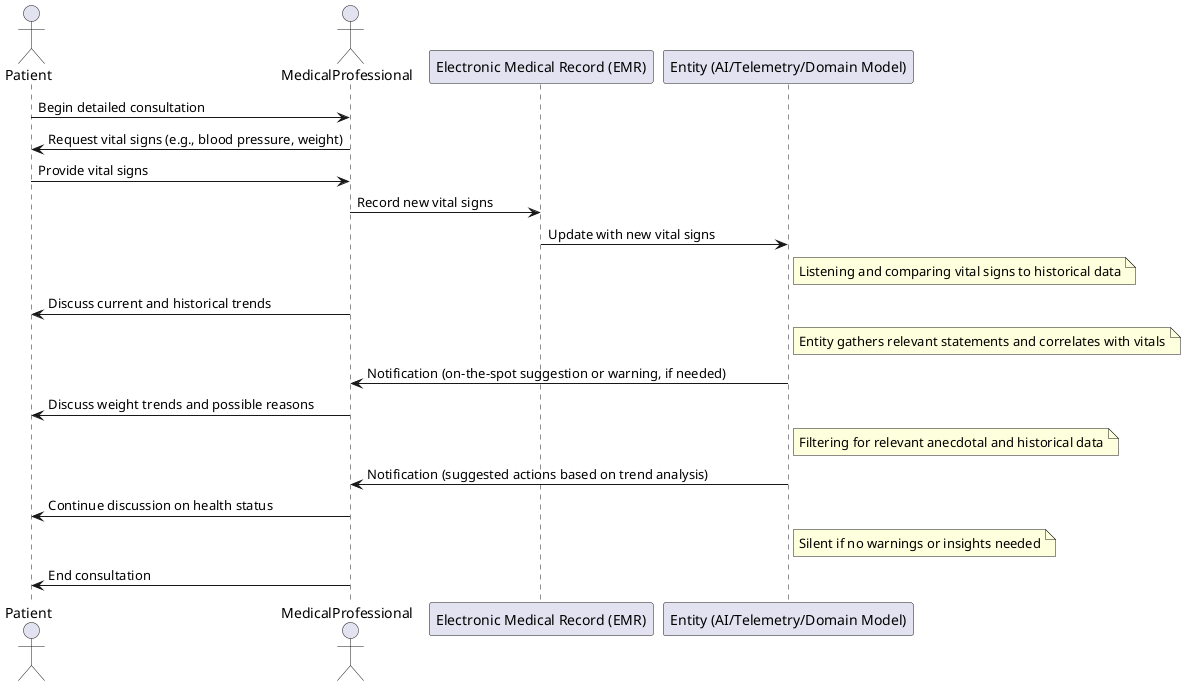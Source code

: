 @startuml
actor Patient
actor MedicalProfessional
participant "Electronic Medical Record (EMR)" as EMR
participant "Entity (AI/Telemetry/Domain Model)" as Entity

' Begin detailed consultation flow
Patient -> MedicalProfessional : Begin detailed consultation

' Gathering vital signs from the patient
MedicalProfessional -> Patient : Request vital signs (e.g., blood pressure, weight)
Patient -> MedicalProfessional : Provide vital signs

' Vital signs are recorded in EMR and observed by the Entity
MedicalProfessional -> EMR : Record new vital signs
EMR -> Entity : Update with new vital signs
note right of Entity : Listening and comparing vital signs to historical data

' Medical Professional communicates with the patient about trends
MedicalProfessional -> Patient : Discuss current and historical trends
note right of Entity : Entity gathers relevant statements and correlates with vitals

' Entity checks for trends and provides real-time suggestions
Entity -> MedicalProfessional : Notification (on-the-spot suggestion or warning, if needed)

' Medical Professional discusses additional data (e.g., weight change)
MedicalProfessional -> Patient : Discuss weight trends and possible reasons
note right of Entity : Filtering for relevant anecdotal and historical data

' Entity provides real-time correlation
Entity -> MedicalProfessional : Notification (suggested actions based on trend analysis)

' Continue consultation with patient
MedicalProfessional -> Patient : Continue discussion on health status

' Entity listens silently if no alerts or trends are significant
note right of Entity : Silent if no warnings or insights needed

' End of the detailed consultation
MedicalProfessional -> Patient : End consultation
@enduml
